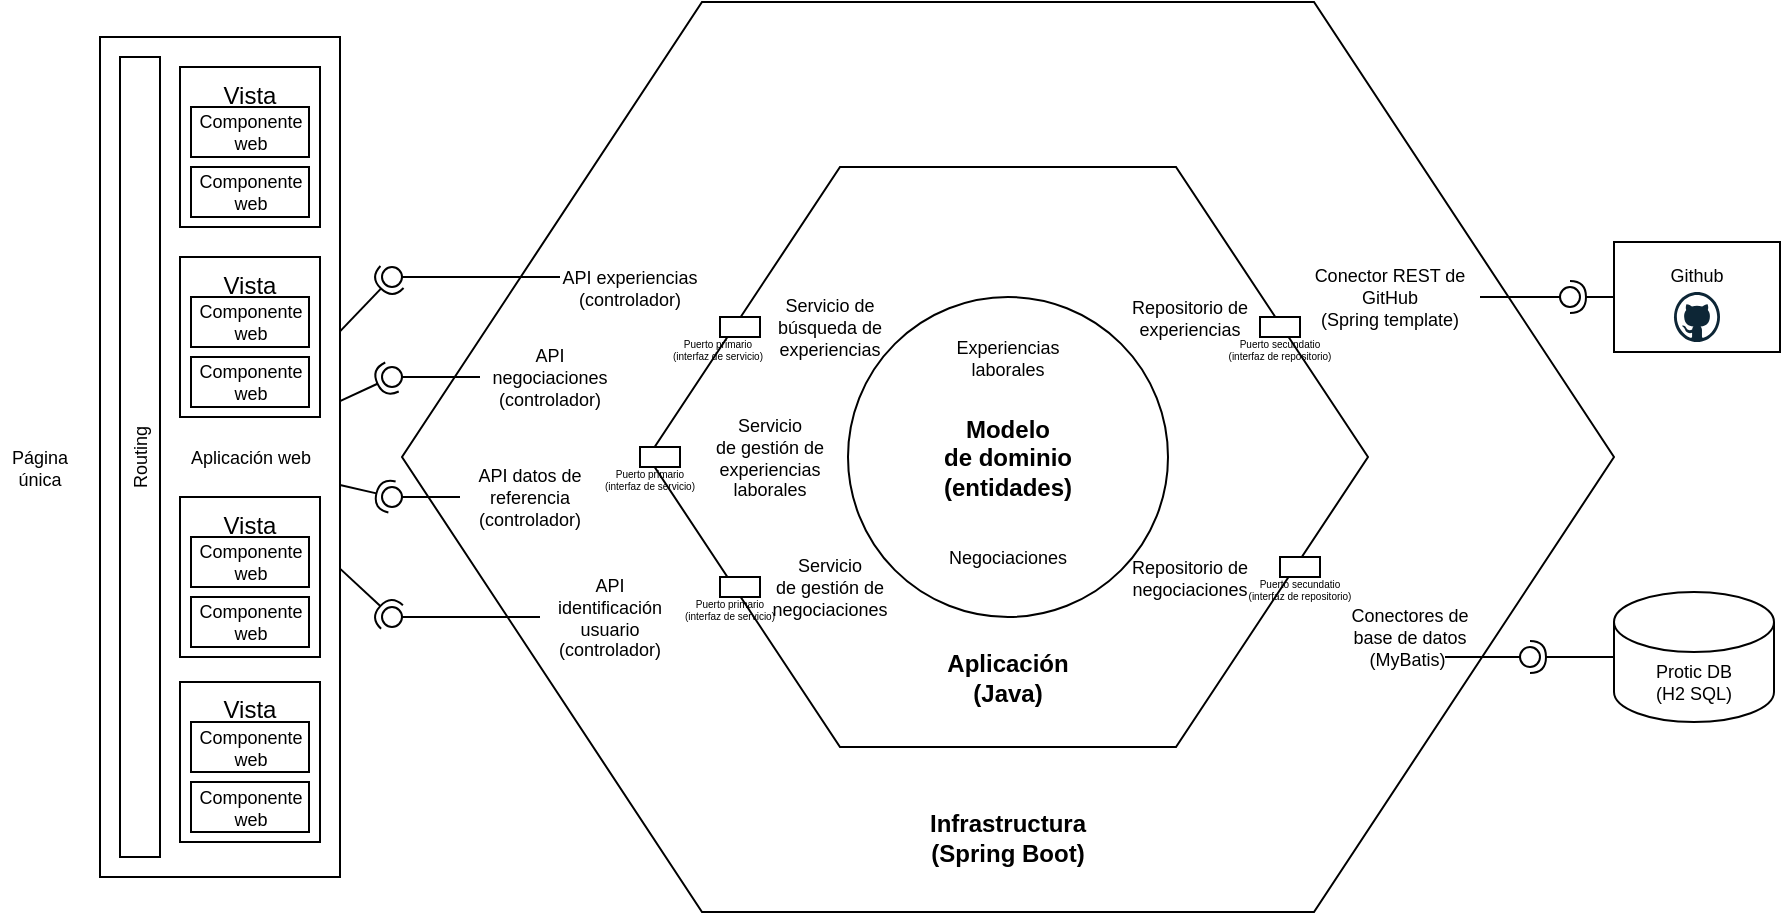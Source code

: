 <mxfile version="14.6.13" type="device"><diagram id="QgslRCspfe1ndYIJ0xKK" name="Página-1"><mxGraphModel dx="1237" dy="715" grid="1" gridSize="10" guides="1" tooltips="1" connect="1" arrows="1" fold="1" page="1" pageScale="1" pageWidth="827" pageHeight="1169" math="0" shadow="0"><root><mxCell id="0"/><mxCell id="1" parent="0"/><mxCell id="0Hql_PhoWlz_WedcoEEW-41" value="" style="shape=hexagon;perimeter=hexagonPerimeter2;whiteSpace=wrap;html=1;fixedSize=1;size=150;" parent="1" vertex="1"><mxGeometry x="281" y="30" width="606" height="455" as="geometry"/></mxCell><mxCell id="0Hql_PhoWlz_WedcoEEW-4" value="" style="shape=hexagon;perimeter=hexagonPerimeter2;whiteSpace=wrap;html=1;fixedSize=1;size=96;" parent="1" vertex="1"><mxGeometry x="404" y="112.5" width="360" height="290" as="geometry"/></mxCell><mxCell id="0Hql_PhoWlz_WedcoEEW-1" value="Modelo&lt;br&gt;de dominio&lt;br&gt;(entidades)" style="ellipse;whiteSpace=wrap;html=1;aspect=fixed;fontStyle=1" parent="1" vertex="1"><mxGeometry x="504" y="177.5" width="160" height="160" as="geometry"/></mxCell><mxCell id="0Hql_PhoWlz_WedcoEEW-6" value="Experiencias&lt;br style=&quot;font-size: 9px;&quot;&gt;laborales" style="text;html=1;strokeColor=none;fillColor=none;align=center;verticalAlign=middle;whiteSpace=wrap;rounded=0;fontSize=9;" parent="1" vertex="1"><mxGeometry x="549" y="197.5" width="70" height="20" as="geometry"/></mxCell><mxCell id="0Hql_PhoWlz_WedcoEEW-8" value="Negociaciones" style="text;html=1;strokeColor=none;fillColor=none;align=center;verticalAlign=middle;whiteSpace=wrap;rounded=0;fontSize=9;" parent="1" vertex="1"><mxGeometry x="549" y="297.5" width="70" height="20" as="geometry"/></mxCell><mxCell id="0Hql_PhoWlz_WedcoEEW-10" value="Aplicación&lt;br&gt;(Java)" style="text;html=1;strokeColor=none;fillColor=none;align=center;verticalAlign=middle;whiteSpace=wrap;rounded=0;fontStyle=1" parent="1" vertex="1"><mxGeometry x="549" y="357.5" width="70" height="20" as="geometry"/></mxCell><mxCell id="0Hql_PhoWlz_WedcoEEW-11" value="Servicio&lt;br style=&quot;font-size: 9px;&quot;&gt;de gestión de experiencias laborales" style="text;html=1;strokeColor=none;fillColor=none;align=center;verticalAlign=middle;whiteSpace=wrap;rounded=0;fontSize=9;" parent="1" vertex="1"><mxGeometry x="430" y="247.5" width="70" height="20" as="geometry"/></mxCell><mxCell id="0Hql_PhoWlz_WedcoEEW-12" value="Servicio&lt;br style=&quot;font-size: 9px;&quot;&gt;de gestión de negociaciones" style="text;html=1;strokeColor=none;fillColor=none;align=center;verticalAlign=middle;whiteSpace=wrap;rounded=0;fontSize=9;" parent="1" vertex="1"><mxGeometry x="460" y="312.5" width="70" height="20" as="geometry"/></mxCell><mxCell id="0Hql_PhoWlz_WedcoEEW-13" style="edgeStyle=orthogonalEdgeStyle;rounded=0;orthogonalLoop=1;jettySize=auto;html=1;exitX=0.5;exitY=1;exitDx=0;exitDy=0;fontSize=10;" parent="1" source="0Hql_PhoWlz_WedcoEEW-12" target="0Hql_PhoWlz_WedcoEEW-12" edge="1"><mxGeometry relative="1" as="geometry"/></mxCell><mxCell id="0Hql_PhoWlz_WedcoEEW-16" value="Servicio de búsqueda de experiencias" style="text;html=1;strokeColor=none;fillColor=none;align=center;verticalAlign=middle;whiteSpace=wrap;rounded=0;fontSize=9;" parent="1" vertex="1"><mxGeometry x="460" y="182.5" width="70" height="20" as="geometry"/></mxCell><mxCell id="0Hql_PhoWlz_WedcoEEW-19" value="" style="rounded=0;whiteSpace=wrap;html=1;fontSize=10;" parent="1" vertex="1"><mxGeometry x="440" y="187.5" width="20" height="10" as="geometry"/></mxCell><mxCell id="0Hql_PhoWlz_WedcoEEW-23" value="" style="rounded=0;whiteSpace=wrap;html=1;fontSize=10;" parent="1" vertex="1"><mxGeometry x="440" y="317.5" width="20" height="10" as="geometry"/></mxCell><mxCell id="0Hql_PhoWlz_WedcoEEW-28" value="" style="rounded=0;whiteSpace=wrap;html=1;fontSize=10;" parent="1" vertex="1"><mxGeometry x="400" y="252.5" width="20" height="10" as="geometry"/></mxCell><mxCell id="0Hql_PhoWlz_WedcoEEW-29" value="Puerto primario &lt;br&gt;(interfaz de servicio)" style="text;html=1;strokeColor=none;fillColor=none;align=center;verticalAlign=middle;whiteSpace=wrap;rounded=0;fontSize=5;" parent="1" vertex="1"><mxGeometry x="404" y="197.5" width="70" height="10" as="geometry"/></mxCell><mxCell id="0Hql_PhoWlz_WedcoEEW-30" value="Puerto primario &lt;br&gt;(interfaz de servicio)" style="text;html=1;strokeColor=none;fillColor=none;align=center;verticalAlign=middle;whiteSpace=wrap;rounded=0;fontSize=5;" parent="1" vertex="1"><mxGeometry x="370" y="262.5" width="70" height="10" as="geometry"/></mxCell><mxCell id="0Hql_PhoWlz_WedcoEEW-31" value="Puerto primario &lt;br&gt;(interfaz de servicio)" style="text;html=1;strokeColor=none;fillColor=none;align=center;verticalAlign=middle;whiteSpace=wrap;rounded=0;fontSize=5;" parent="1" vertex="1"><mxGeometry x="410" y="327.5" width="70" height="10" as="geometry"/></mxCell><mxCell id="0Hql_PhoWlz_WedcoEEW-33" value="" style="rounded=0;whiteSpace=wrap;html=1;fontSize=10;" parent="1" vertex="1"><mxGeometry x="710" y="187.5" width="20" height="10" as="geometry"/></mxCell><mxCell id="0Hql_PhoWlz_WedcoEEW-34" value="Puerto secundatio&lt;br&gt;(interfaz de repositorio)" style="text;html=1;strokeColor=none;fillColor=none;align=center;verticalAlign=middle;whiteSpace=wrap;rounded=0;fontSize=5;" parent="1" vertex="1"><mxGeometry x="685" y="197.5" width="70" height="10" as="geometry"/></mxCell><mxCell id="0Hql_PhoWlz_WedcoEEW-37" value="" style="rounded=0;whiteSpace=wrap;html=1;fontSize=10;" parent="1" vertex="1"><mxGeometry x="720" y="307.5" width="20" height="10" as="geometry"/></mxCell><mxCell id="0Hql_PhoWlz_WedcoEEW-38" value="Puerto secundatio&lt;br&gt;(interfaz de repositorio)" style="text;html=1;strokeColor=none;fillColor=none;align=center;verticalAlign=middle;whiteSpace=wrap;rounded=0;fontSize=5;" parent="1" vertex="1"><mxGeometry x="695" y="317.5" width="70" height="10" as="geometry"/></mxCell><mxCell id="0Hql_PhoWlz_WedcoEEW-39" value="Repositorio de experiencias" style="text;html=1;strokeColor=none;fillColor=none;align=center;verticalAlign=middle;whiteSpace=wrap;rounded=0;fontSize=9;" parent="1" vertex="1"><mxGeometry x="640" y="177.5" width="70" height="20" as="geometry"/></mxCell><mxCell id="0Hql_PhoWlz_WedcoEEW-40" value="Repositorio de negociaciones" style="text;html=1;strokeColor=none;fillColor=none;align=center;verticalAlign=middle;whiteSpace=wrap;rounded=0;fontSize=9;" parent="1" vertex="1"><mxGeometry x="640" y="307.5" width="70" height="20" as="geometry"/></mxCell><mxCell id="0Hql_PhoWlz_WedcoEEW-42" value="API experiencias (controlador)" style="text;html=1;strokeColor=none;fillColor=none;align=center;verticalAlign=middle;whiteSpace=wrap;rounded=0;fontSize=9;" parent="1" vertex="1"><mxGeometry x="360" y="162.5" width="70" height="20" as="geometry"/></mxCell><mxCell id="0Hql_PhoWlz_WedcoEEW-43" value="API negociaciones&lt;br&gt;(controlador)" style="text;html=1;strokeColor=none;fillColor=none;align=center;verticalAlign=middle;whiteSpace=wrap;rounded=0;fontSize=9;" parent="1" vertex="1"><mxGeometry x="320" y="207.5" width="70" height="20" as="geometry"/></mxCell><mxCell id="0Hql_PhoWlz_WedcoEEW-44" value="API datos de referencia&lt;br&gt;(controlador)" style="text;html=1;strokeColor=none;fillColor=none;align=center;verticalAlign=middle;whiteSpace=wrap;rounded=0;fontSize=9;" parent="1" vertex="1"><mxGeometry x="310" y="267.5" width="70" height="20" as="geometry"/></mxCell><mxCell id="0Hql_PhoWlz_WedcoEEW-45" value="API identificación usuario&lt;br&gt;(controlador)" style="text;html=1;strokeColor=none;fillColor=none;align=center;verticalAlign=middle;whiteSpace=wrap;rounded=0;fontSize=9;" parent="1" vertex="1"><mxGeometry x="350" y="327.5" width="70" height="20" as="geometry"/></mxCell><mxCell id="0Hql_PhoWlz_WedcoEEW-47" value="Aplicación web&amp;nbsp; &amp;nbsp; &amp;nbsp;" style="rounded=0;whiteSpace=wrap;html=1;fontSize=9;align=right;" parent="1" vertex="1"><mxGeometry x="130" y="47.5" width="120" height="420" as="geometry"/></mxCell><mxCell id="0Hql_PhoWlz_WedcoEEW-48" value="" style="rounded=0;orthogonalLoop=1;jettySize=auto;html=1;endArrow=none;endFill=0;fontSize=9;exitX=0;exitY=0.25;exitDx=0;exitDy=0;" parent="1" source="0Hql_PhoWlz_WedcoEEW-42" target="0Hql_PhoWlz_WedcoEEW-50" edge="1"><mxGeometry relative="1" as="geometry"><mxPoint x="270" y="207.5" as="sourcePoint"/></mxGeometry></mxCell><mxCell id="0Hql_PhoWlz_WedcoEEW-49" value="" style="rounded=0;orthogonalLoop=1;jettySize=auto;html=1;endArrow=halfCircle;endFill=0;entryX=0.5;entryY=0.5;entryDx=0;entryDy=0;endSize=6;strokeWidth=1;fontSize=9;" parent="1" source="0Hql_PhoWlz_WedcoEEW-47" target="0Hql_PhoWlz_WedcoEEW-50" edge="1"><mxGeometry relative="1" as="geometry"><mxPoint x="281" y="117.5" as="sourcePoint"/></mxGeometry></mxCell><mxCell id="0Hql_PhoWlz_WedcoEEW-50" value="" style="ellipse;whiteSpace=wrap;html=1;fontFamily=Helvetica;fontSize=12;fontColor=#000000;align=center;strokeColor=#000000;fillColor=#ffffff;points=[];aspect=fixed;resizable=0;" parent="1" vertex="1"><mxGeometry x="271" y="162.5" width="10" height="10" as="geometry"/></mxCell><mxCell id="0Hql_PhoWlz_WedcoEEW-52" value="" style="rounded=0;orthogonalLoop=1;jettySize=auto;html=1;endArrow=none;endFill=0;fontSize=9;" parent="1" source="0Hql_PhoWlz_WedcoEEW-43" target="0Hql_PhoWlz_WedcoEEW-54" edge="1"><mxGeometry relative="1" as="geometry"><mxPoint x="570" y="322.5" as="sourcePoint"/></mxGeometry></mxCell><mxCell id="0Hql_PhoWlz_WedcoEEW-53" value="" style="rounded=0;orthogonalLoop=1;jettySize=auto;html=1;endArrow=halfCircle;endFill=0;entryX=0.5;entryY=0.5;entryDx=0;entryDy=0;endSize=6;strokeWidth=1;fontSize=9;" parent="1" source="0Hql_PhoWlz_WedcoEEW-47" target="0Hql_PhoWlz_WedcoEEW-54" edge="1"><mxGeometry relative="1" as="geometry"><mxPoint x="610" y="322.5" as="sourcePoint"/></mxGeometry></mxCell><mxCell id="0Hql_PhoWlz_WedcoEEW-54" value="" style="ellipse;whiteSpace=wrap;html=1;fontFamily=Helvetica;fontSize=12;fontColor=#000000;align=center;strokeColor=#000000;fillColor=#ffffff;points=[];aspect=fixed;resizable=0;" parent="1" vertex="1"><mxGeometry x="271" y="212.5" width="10" height="10" as="geometry"/></mxCell><mxCell id="0Hql_PhoWlz_WedcoEEW-55" value="" style="rounded=0;orthogonalLoop=1;jettySize=auto;html=1;endArrow=none;endFill=0;fontSize=9;" parent="1" source="0Hql_PhoWlz_WedcoEEW-44" target="0Hql_PhoWlz_WedcoEEW-57" edge="1"><mxGeometry relative="1" as="geometry"><mxPoint x="290" y="512.5" as="sourcePoint"/></mxGeometry></mxCell><mxCell id="0Hql_PhoWlz_WedcoEEW-56" value="" style="rounded=0;orthogonalLoop=1;jettySize=auto;html=1;endArrow=halfCircle;endFill=0;entryX=0.5;entryY=0.5;entryDx=0;entryDy=0;endSize=6;strokeWidth=1;fontSize=9;" parent="1" source="0Hql_PhoWlz_WedcoEEW-47" target="0Hql_PhoWlz_WedcoEEW-57" edge="1"><mxGeometry relative="1" as="geometry"><mxPoint x="330" y="512.5" as="sourcePoint"/></mxGeometry></mxCell><mxCell id="0Hql_PhoWlz_WedcoEEW-57" value="" style="ellipse;whiteSpace=wrap;html=1;fontFamily=Helvetica;fontSize=12;fontColor=#000000;align=center;strokeColor=#000000;fillColor=#ffffff;points=[];aspect=fixed;resizable=0;" parent="1" vertex="1"><mxGeometry x="271" y="272.5" width="10" height="10" as="geometry"/></mxCell><mxCell id="0Hql_PhoWlz_WedcoEEW-58" value="" style="rounded=0;orthogonalLoop=1;jettySize=auto;html=1;endArrow=none;endFill=0;fontSize=9;" parent="1" source="0Hql_PhoWlz_WedcoEEW-45" target="0Hql_PhoWlz_WedcoEEW-60" edge="1"><mxGeometry relative="1" as="geometry"><mxPoint x="290" y="452.5" as="sourcePoint"/></mxGeometry></mxCell><mxCell id="0Hql_PhoWlz_WedcoEEW-59" value="" style="rounded=0;orthogonalLoop=1;jettySize=auto;html=1;endArrow=halfCircle;endFill=0;entryX=0.5;entryY=0.5;entryDx=0;entryDy=0;endSize=6;strokeWidth=1;fontSize=9;" parent="1" source="0Hql_PhoWlz_WedcoEEW-47" target="0Hql_PhoWlz_WedcoEEW-60" edge="1"><mxGeometry relative="1" as="geometry"><mxPoint x="330" y="452.5" as="sourcePoint"/></mxGeometry></mxCell><mxCell id="0Hql_PhoWlz_WedcoEEW-60" value="" style="ellipse;whiteSpace=wrap;html=1;fontFamily=Helvetica;fontSize=12;fontColor=#000000;align=center;strokeColor=#000000;fillColor=#ffffff;points=[];aspect=fixed;resizable=0;" parent="1" vertex="1"><mxGeometry x="271" y="332.5" width="10" height="10" as="geometry"/></mxCell><mxCell id="0Hql_PhoWlz_WedcoEEW-61" value="Protic DB&lt;br&gt;(H2 SQL)" style="shape=cylinder3;whiteSpace=wrap;html=1;boundedLbl=1;backgroundOutline=1;size=15;fontSize=9;" parent="1" vertex="1"><mxGeometry x="887" y="325" width="80" height="65" as="geometry"/></mxCell><mxCell id="0Hql_PhoWlz_WedcoEEW-63" value="Conectores de base de datos (MyBatis)&amp;nbsp;" style="text;html=1;strokeColor=none;fillColor=none;align=center;verticalAlign=middle;whiteSpace=wrap;rounded=0;fontSize=9;" parent="1" vertex="1"><mxGeometry x="750" y="337.5" width="70" height="20" as="geometry"/></mxCell><mxCell id="0Hql_PhoWlz_WedcoEEW-64" value="Conector REST de GitHub &lt;br&gt;(Spring template)" style="text;html=1;strokeColor=none;fillColor=none;align=center;verticalAlign=middle;whiteSpace=wrap;rounded=0;fontSize=9;" parent="1" vertex="1"><mxGeometry x="730" y="167.5" width="90" height="20" as="geometry"/></mxCell><mxCell id="0Hql_PhoWlz_WedcoEEW-65" value="Infrastructura&lt;br&gt;(Spring Boot)" style="text;html=1;strokeColor=none;fillColor=none;align=center;verticalAlign=middle;whiteSpace=wrap;rounded=0;fontStyle=1" parent="1" vertex="1"><mxGeometry x="549" y="437.5" width="70" height="20" as="geometry"/></mxCell><mxCell id="0Hql_PhoWlz_WedcoEEW-66" value="" style="rounded=0;orthogonalLoop=1;jettySize=auto;html=1;endArrow=none;endFill=0;fontSize=9;exitX=0.75;exitY=1;exitDx=0;exitDy=0;" parent="1" source="0Hql_PhoWlz_WedcoEEW-63" target="0Hql_PhoWlz_WedcoEEW-68" edge="1"><mxGeometry relative="1" as="geometry"><mxPoint x="887" y="492.5" as="sourcePoint"/></mxGeometry></mxCell><mxCell id="0Hql_PhoWlz_WedcoEEW-67" value="" style="rounded=0;orthogonalLoop=1;jettySize=auto;html=1;endArrow=halfCircle;endFill=0;entryX=0.5;entryY=0.5;entryDx=0;entryDy=0;endSize=6;strokeWidth=1;fontSize=9;" parent="1" source="0Hql_PhoWlz_WedcoEEW-61" target="0Hql_PhoWlz_WedcoEEW-68" edge="1"><mxGeometry relative="1" as="geometry"><mxPoint x="927" y="492.5" as="sourcePoint"/></mxGeometry></mxCell><mxCell id="0Hql_PhoWlz_WedcoEEW-68" value="" style="ellipse;whiteSpace=wrap;html=1;fontFamily=Helvetica;fontSize=12;fontColor=#000000;align=center;strokeColor=#000000;fillColor=#ffffff;points=[];aspect=fixed;resizable=0;" parent="1" vertex="1"><mxGeometry x="840" y="352.5" width="10" height="10" as="geometry"/></mxCell><mxCell id="0Hql_PhoWlz_WedcoEEW-71" value="Github&lt;br&gt;&lt;br&gt;&lt;br&gt;" style="rounded=0;whiteSpace=wrap;html=1;fontSize=9;" parent="1" vertex="1"><mxGeometry x="887" y="150" width="83" height="55" as="geometry"/></mxCell><mxCell id="0Hql_PhoWlz_WedcoEEW-72" value="" style="dashed=0;outlineConnect=0;html=1;align=center;labelPosition=center;verticalLabelPosition=bottom;verticalAlign=top;shape=mxgraph.weblogos.github;fontSize=9;" parent="1" vertex="1"><mxGeometry x="917" y="175" width="23" height="25" as="geometry"/></mxCell><mxCell id="0Hql_PhoWlz_WedcoEEW-73" value="" style="rounded=0;orthogonalLoop=1;jettySize=auto;html=1;endArrow=none;endFill=0;fontSize=9;" parent="1" source="0Hql_PhoWlz_WedcoEEW-64" target="0Hql_PhoWlz_WedcoEEW-75" edge="1"><mxGeometry relative="1" as="geometry"><mxPoint x="930" y="287.5" as="sourcePoint"/></mxGeometry></mxCell><mxCell id="0Hql_PhoWlz_WedcoEEW-74" value="" style="rounded=0;orthogonalLoop=1;jettySize=auto;html=1;endArrow=halfCircle;endFill=0;entryX=0.5;entryY=0.5;entryDx=0;entryDy=0;endSize=6;strokeWidth=1;fontSize=9;" parent="1" source="0Hql_PhoWlz_WedcoEEW-71" target="0Hql_PhoWlz_WedcoEEW-75" edge="1"><mxGeometry relative="1" as="geometry"><mxPoint x="970" y="287.5" as="sourcePoint"/></mxGeometry></mxCell><mxCell id="0Hql_PhoWlz_WedcoEEW-75" value="" style="ellipse;whiteSpace=wrap;html=1;fontFamily=Helvetica;fontSize=12;fontColor=#000000;align=center;strokeColor=#000000;fillColor=#ffffff;points=[];aspect=fixed;resizable=0;" parent="1" vertex="1"><mxGeometry x="860" y="172.5" width="10" height="10" as="geometry"/></mxCell><mxCell id="Y9RLWOQ-NCixHlJ_9qL2-1" value="Vista" style="rounded=0;whiteSpace=wrap;html=1;align=center;verticalAlign=top;" vertex="1" parent="1"><mxGeometry x="170" y="62.5" width="70" height="80" as="geometry"/></mxCell><mxCell id="Y9RLWOQ-NCixHlJ_9qL2-3" value="Componente web" style="rounded=0;whiteSpace=wrap;html=1;fontSize=9;" vertex="1" parent="1"><mxGeometry x="175.5" y="82.5" width="59" height="25" as="geometry"/></mxCell><mxCell id="Y9RLWOQ-NCixHlJ_9qL2-4" value="Componente web" style="rounded=0;whiteSpace=wrap;html=1;fontSize=9;" vertex="1" parent="1"><mxGeometry x="175.5" y="112.5" width="59" height="25" as="geometry"/></mxCell><mxCell id="Y9RLWOQ-NCixHlJ_9qL2-11" value="Vista" style="rounded=0;whiteSpace=wrap;html=1;align=center;verticalAlign=top;" vertex="1" parent="1"><mxGeometry x="170" y="157.5" width="70" height="80" as="geometry"/></mxCell><mxCell id="Y9RLWOQ-NCixHlJ_9qL2-12" value="Componente web" style="rounded=0;whiteSpace=wrap;html=1;fontSize=9;" vertex="1" parent="1"><mxGeometry x="175.5" y="177.5" width="59" height="25" as="geometry"/></mxCell><mxCell id="Y9RLWOQ-NCixHlJ_9qL2-13" value="Componente web" style="rounded=0;whiteSpace=wrap;html=1;fontSize=9;" vertex="1" parent="1"><mxGeometry x="175.5" y="207.5" width="59" height="25" as="geometry"/></mxCell><mxCell id="Y9RLWOQ-NCixHlJ_9qL2-14" value="Vista" style="rounded=0;whiteSpace=wrap;html=1;align=center;verticalAlign=top;" vertex="1" parent="1"><mxGeometry x="170" y="277.5" width="70" height="80" as="geometry"/></mxCell><mxCell id="Y9RLWOQ-NCixHlJ_9qL2-15" value="Componente web" style="rounded=0;whiteSpace=wrap;html=1;fontSize=9;" vertex="1" parent="1"><mxGeometry x="175.5" y="297.5" width="59" height="25" as="geometry"/></mxCell><mxCell id="Y9RLWOQ-NCixHlJ_9qL2-16" value="Componente web" style="rounded=0;whiteSpace=wrap;html=1;fontSize=9;" vertex="1" parent="1"><mxGeometry x="175.5" y="327.5" width="59" height="25" as="geometry"/></mxCell><mxCell id="Y9RLWOQ-NCixHlJ_9qL2-17" value="Vista" style="rounded=0;whiteSpace=wrap;html=1;align=center;verticalAlign=top;" vertex="1" parent="1"><mxGeometry x="170" y="370" width="70" height="80" as="geometry"/></mxCell><mxCell id="Y9RLWOQ-NCixHlJ_9qL2-18" value="Componente web" style="rounded=0;whiteSpace=wrap;html=1;fontSize=9;" vertex="1" parent="1"><mxGeometry x="175.5" y="390" width="59" height="25" as="geometry"/></mxCell><mxCell id="Y9RLWOQ-NCixHlJ_9qL2-19" value="Componente web" style="rounded=0;whiteSpace=wrap;html=1;fontSize=9;" vertex="1" parent="1"><mxGeometry x="175.5" y="420" width="59" height="25" as="geometry"/></mxCell><mxCell id="Y9RLWOQ-NCixHlJ_9qL2-20" value="Routing" style="rounded=0;whiteSpace=wrap;html=1;fontSize=9;horizontal=0;textDirection=rtl;" vertex="1" parent="1"><mxGeometry x="140" y="57.5" width="20" height="400" as="geometry"/></mxCell><mxCell id="Y9RLWOQ-NCixHlJ_9qL2-23" value="Página única" style="text;html=1;strokeColor=none;fillColor=none;align=center;verticalAlign=middle;whiteSpace=wrap;rounded=0;fontSize=9;" vertex="1" parent="1"><mxGeometry x="80" y="252.5" width="40" height="20" as="geometry"/></mxCell></root></mxGraphModel></diagram></mxfile>
